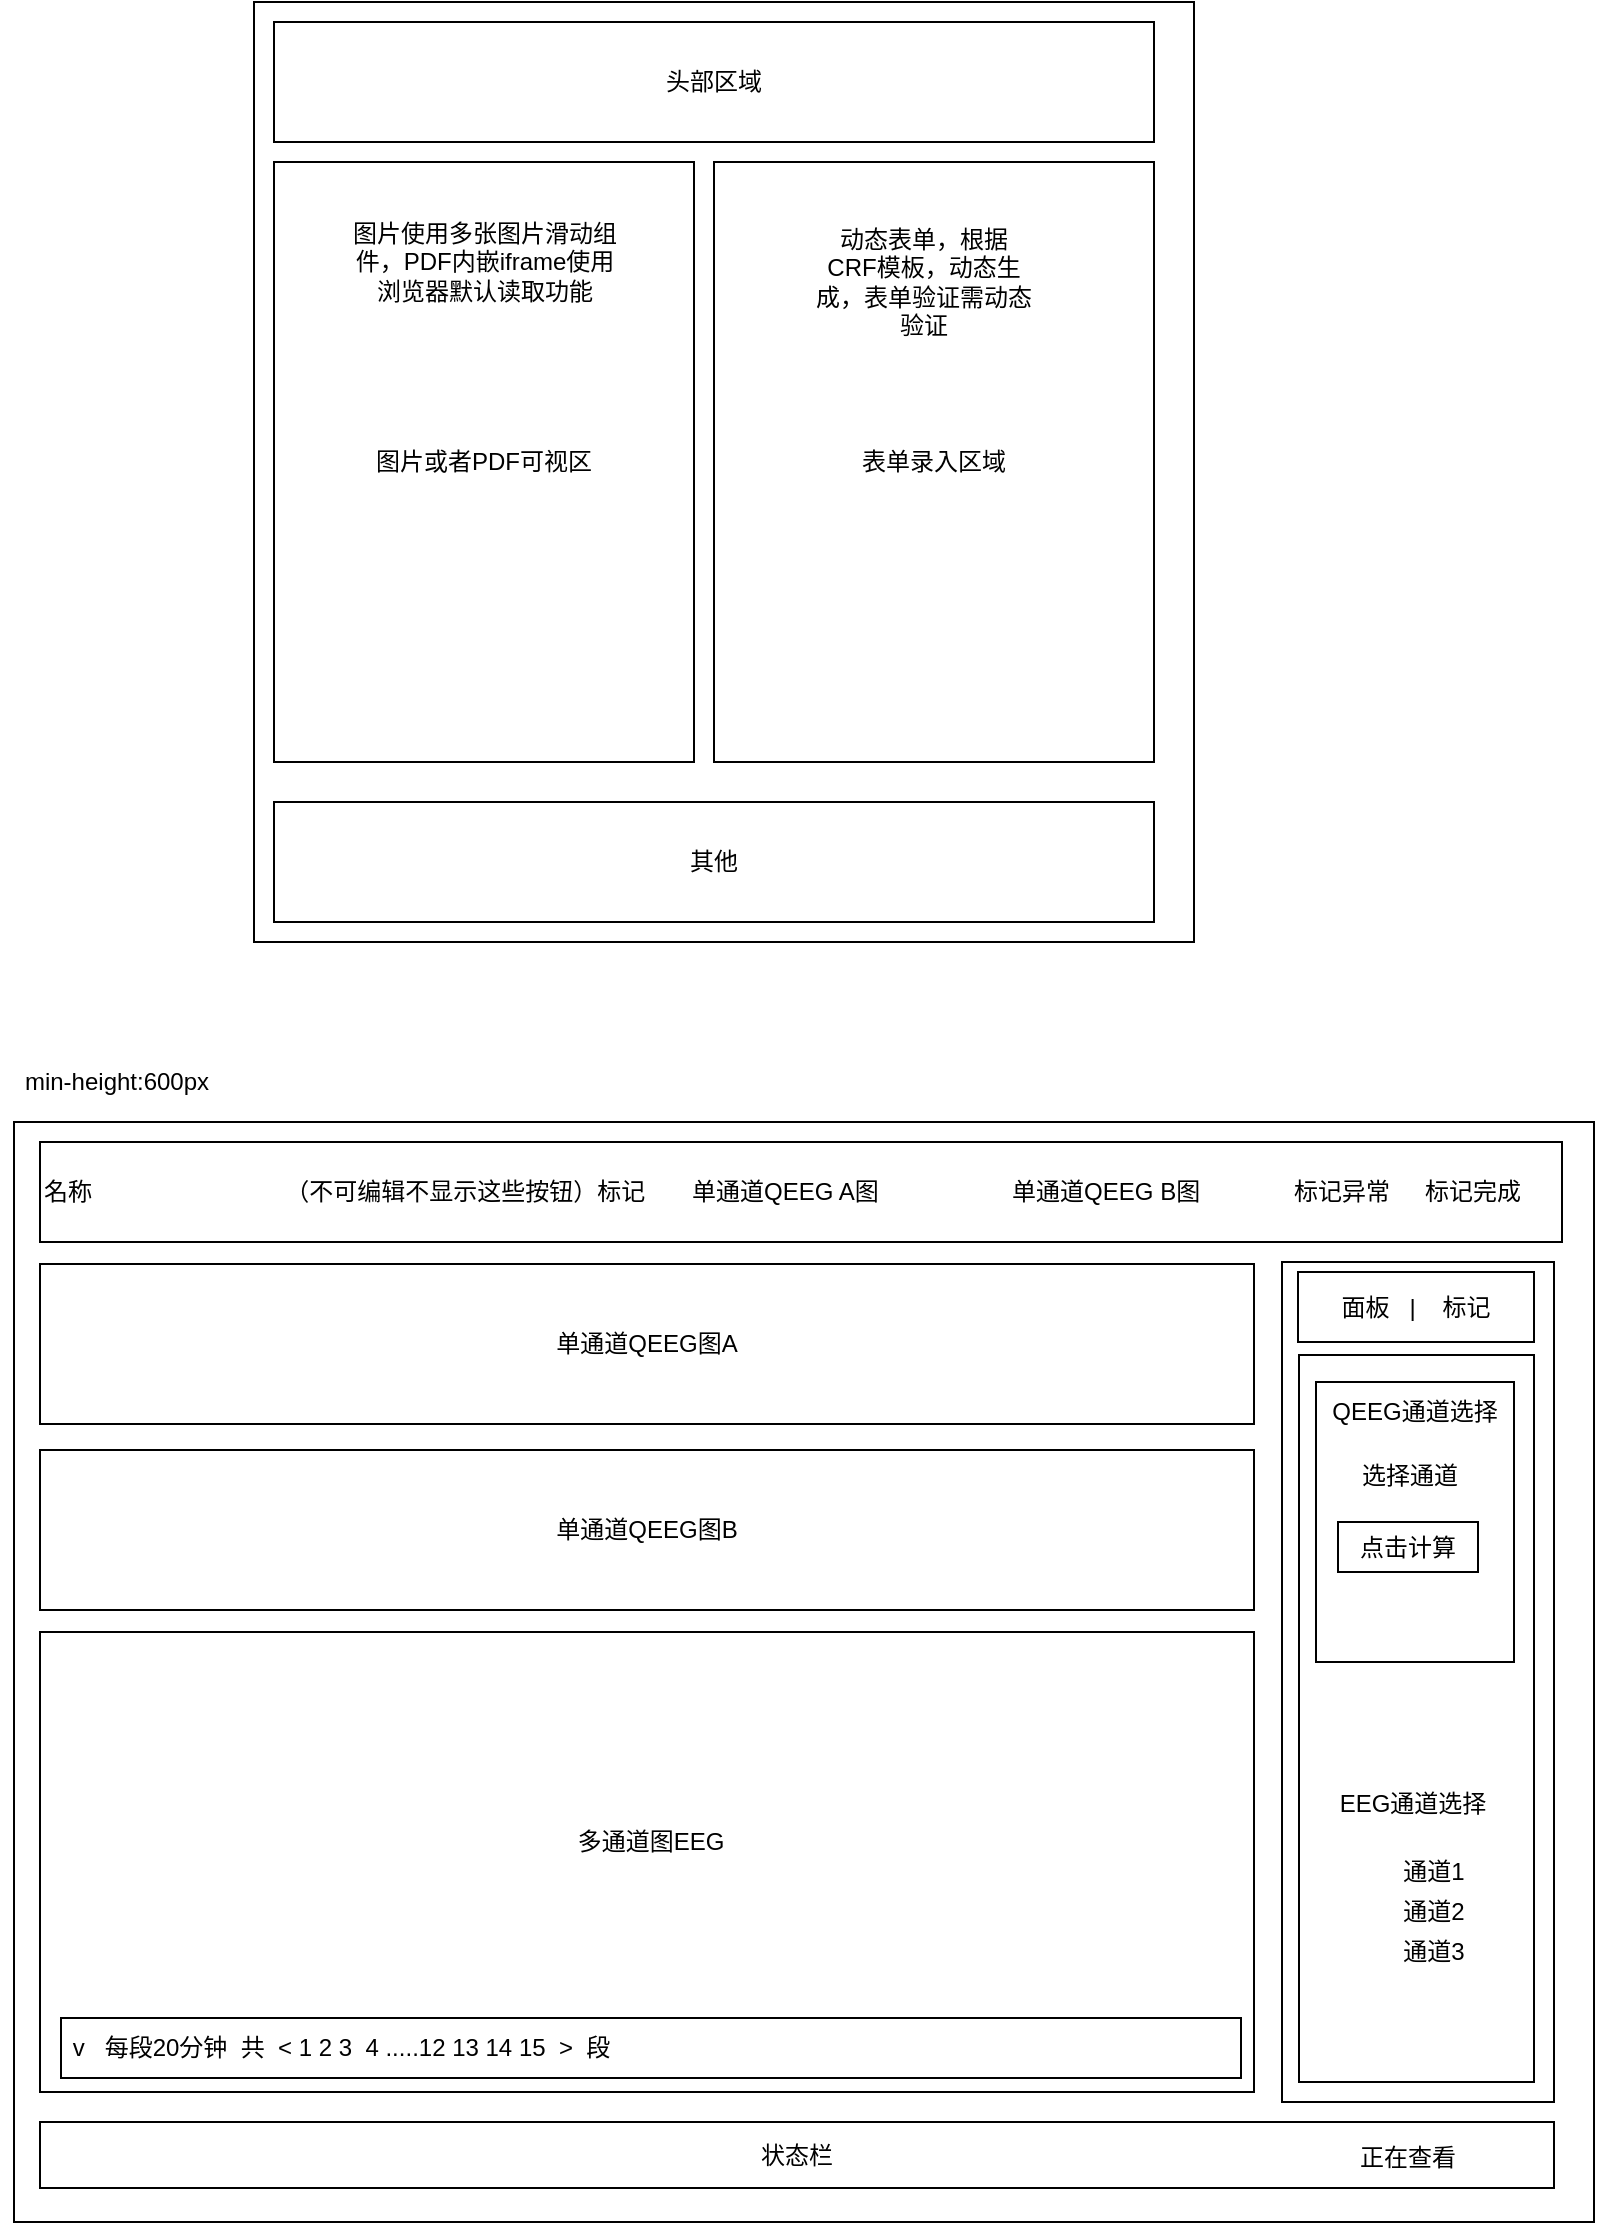 <mxfile version="16.2.2" type="github">
  <diagram id="HXQpI8AFAVGygzaY-uvE" name="Page-1">
    <mxGraphModel dx="1422" dy="762" grid="1" gridSize="10" guides="1" tooltips="1" connect="1" arrows="1" fold="1" page="1" pageScale="1" pageWidth="827" pageHeight="1169" math="0" shadow="0">
      <root>
        <mxCell id="0" />
        <mxCell id="1" parent="0" />
        <mxCell id="dEXukqFfbBN_6zC94aLe-1" value="" style="whiteSpace=wrap;html=1;aspect=fixed;" parent="1" vertex="1">
          <mxGeometry x="140" y="10" width="470" height="470" as="geometry" />
        </mxCell>
        <mxCell id="dEXukqFfbBN_6zC94aLe-2" value="图片或者PDF可视区" style="rounded=0;whiteSpace=wrap;html=1;" parent="1" vertex="1">
          <mxGeometry x="150" y="90" width="210" height="300" as="geometry" />
        </mxCell>
        <mxCell id="dEXukqFfbBN_6zC94aLe-3" value="表单录入区域" style="rounded=0;whiteSpace=wrap;html=1;" parent="1" vertex="1">
          <mxGeometry x="370" y="90" width="220" height="300" as="geometry" />
        </mxCell>
        <mxCell id="dEXukqFfbBN_6zC94aLe-4" value="头部区域" style="rounded=0;whiteSpace=wrap;html=1;" parent="1" vertex="1">
          <mxGeometry x="150" y="20" width="440" height="60" as="geometry" />
        </mxCell>
        <mxCell id="dEXukqFfbBN_6zC94aLe-5" value="其他" style="rounded=0;whiteSpace=wrap;html=1;" parent="1" vertex="1">
          <mxGeometry x="150" y="410" width="440" height="60" as="geometry" />
        </mxCell>
        <mxCell id="dEXukqFfbBN_6zC94aLe-6" value="图片使用多张图片滑动组件，PDF内嵌iframe使用浏览器默认读取功能" style="text;html=1;strokeColor=none;fillColor=none;align=center;verticalAlign=middle;whiteSpace=wrap;rounded=0;" parent="1" vertex="1">
          <mxGeometry x="184.5" y="110" width="141" height="60" as="geometry" />
        </mxCell>
        <mxCell id="dEXukqFfbBN_6zC94aLe-7" value="动态表单，根据CRF模板，动态生成，表单验证需动态验证" style="text;html=1;strokeColor=none;fillColor=none;align=center;verticalAlign=middle;whiteSpace=wrap;rounded=0;" parent="1" vertex="1">
          <mxGeometry x="420" y="120" width="110" height="60" as="geometry" />
        </mxCell>
        <mxCell id="dEXukqFfbBN_6zC94aLe-10" value="" style="rounded=0;whiteSpace=wrap;html=1;" parent="1" vertex="1">
          <mxGeometry x="20" y="570" width="790" height="550" as="geometry" />
        </mxCell>
        <mxCell id="dEXukqFfbBN_6zC94aLe-11" value="" style="rounded=0;whiteSpace=wrap;html=1;" parent="1" vertex="1">
          <mxGeometry x="33" y="825" width="607" height="230" as="geometry" />
        </mxCell>
        <mxCell id="dEXukqFfbBN_6zC94aLe-12" value="多通道图EEG" style="text;html=1;strokeColor=none;fillColor=none;align=center;verticalAlign=middle;whiteSpace=wrap;rounded=0;" parent="1" vertex="1">
          <mxGeometry x="250" y="920" width="177" height="20" as="geometry" />
        </mxCell>
        <mxCell id="dEXukqFfbBN_6zC94aLe-15" value="单通道QEEG图A" style="rounded=0;whiteSpace=wrap;html=1;" parent="1" vertex="1">
          <mxGeometry x="33" y="641" width="607" height="80" as="geometry" />
        </mxCell>
        <mxCell id="dEXukqFfbBN_6zC94aLe-21" value="名称&amp;nbsp; &amp;nbsp; &amp;nbsp; &amp;nbsp; &amp;nbsp; &amp;nbsp; &amp;nbsp; &amp;nbsp; &amp;nbsp; &amp;nbsp; &amp;nbsp; &amp;nbsp; &amp;nbsp; &amp;nbsp; &amp;nbsp;（不可编辑不显示这些按钮）标记&amp;nbsp; &amp;nbsp; &amp;nbsp; &amp;nbsp;单通道QEEG A图&amp;nbsp; &amp;nbsp; &amp;nbsp; &amp;nbsp; &amp;nbsp; &amp;nbsp; &amp;nbsp; &amp;nbsp; &amp;nbsp; &amp;nbsp; 单通道QEEG B图&amp;nbsp;" style="rounded=0;whiteSpace=wrap;html=1;align=left;" parent="1" vertex="1">
          <mxGeometry x="33" y="580" width="761" height="50" as="geometry" />
        </mxCell>
        <mxCell id="VoeNjybom4H6XY1b6rgb-1" value="状态栏" style="rounded=0;whiteSpace=wrap;html=1;" parent="1" vertex="1">
          <mxGeometry x="33" y="1070" width="757" height="33" as="geometry" />
        </mxCell>
        <mxCell id="VoeNjybom4H6XY1b6rgb-2" value="" style="rounded=0;whiteSpace=wrap;html=1;" parent="1" vertex="1">
          <mxGeometry x="654" y="640" width="136" height="420" as="geometry" />
        </mxCell>
        <mxCell id="VoeNjybom4H6XY1b6rgb-3" value="min-height:600px" style="text;html=1;strokeColor=none;fillColor=none;align=center;verticalAlign=middle;whiteSpace=wrap;rounded=0;" parent="1" vertex="1">
          <mxGeometry x="13" y="530" width="117" height="40" as="geometry" />
        </mxCell>
        <mxCell id="VoeNjybom4H6XY1b6rgb-5" value="面板&amp;nbsp; &amp;nbsp;|&amp;nbsp; &amp;nbsp; 标记" style="rounded=0;whiteSpace=wrap;html=1;" parent="1" vertex="1">
          <mxGeometry x="662" y="645" width="118" height="35" as="geometry" />
        </mxCell>
        <mxCell id="VoeNjybom4H6XY1b6rgb-6" value="" style="rounded=0;whiteSpace=wrap;html=1;" parent="1" vertex="1">
          <mxGeometry x="662.5" y="686.5" width="117.5" height="363.5" as="geometry" />
        </mxCell>
        <mxCell id="VoeNjybom4H6XY1b6rgb-13" value="单通道QEEG图B" style="rounded=0;whiteSpace=wrap;html=1;" parent="1" vertex="1">
          <mxGeometry x="33" y="734" width="607" height="80" as="geometry" />
        </mxCell>
        <mxCell id="XXj9VBkdvwOhZQNCGIxi-1" value="&amp;nbsp;v&amp;nbsp; &amp;nbsp;每段20分钟&amp;nbsp; 共&amp;nbsp; &amp;lt; 1 2 3&amp;nbsp; 4 .....12 13 14 15&amp;nbsp; &amp;gt;&amp;nbsp; 段" style="rounded=0;whiteSpace=wrap;html=1;align=left;" vertex="1" parent="1">
          <mxGeometry x="43.5" y="1018" width="590" height="30" as="geometry" />
        </mxCell>
        <mxCell id="XXj9VBkdvwOhZQNCGIxi-2" value="正在查看" style="text;html=1;strokeColor=none;fillColor=none;align=center;verticalAlign=middle;whiteSpace=wrap;rounded=0;" vertex="1" parent="1">
          <mxGeometry x="654" y="1078" width="126" height="20" as="geometry" />
        </mxCell>
        <mxCell id="XXj9VBkdvwOhZQNCGIxi-3" value="标记完成" style="text;html=1;strokeColor=none;fillColor=none;align=center;verticalAlign=middle;whiteSpace=wrap;rounded=0;" vertex="1" parent="1">
          <mxGeometry x="705" y="595" width="89" height="20" as="geometry" />
        </mxCell>
        <mxCell id="XXj9VBkdvwOhZQNCGIxi-5" value="标记异常" style="text;html=1;strokeColor=none;fillColor=none;align=center;verticalAlign=middle;whiteSpace=wrap;rounded=0;" vertex="1" parent="1">
          <mxGeometry x="654" y="595" width="60" height="20" as="geometry" />
        </mxCell>
        <mxCell id="XXj9VBkdvwOhZQNCGIxi-8" value="" style="rounded=0;whiteSpace=wrap;html=1;" vertex="1" parent="1">
          <mxGeometry x="671" y="700" width="99" height="140" as="geometry" />
        </mxCell>
        <mxCell id="XXj9VBkdvwOhZQNCGIxi-9" value="EEG通道选择" style="text;html=1;strokeColor=none;fillColor=none;align=center;verticalAlign=middle;whiteSpace=wrap;rounded=0;" vertex="1" parent="1">
          <mxGeometry x="672.5" y="903" width="92.5" height="15" as="geometry" />
        </mxCell>
        <mxCell id="XXj9VBkdvwOhZQNCGIxi-10" value="QEEG通道选择" style="text;html=1;strokeColor=none;fillColor=none;align=center;verticalAlign=middle;whiteSpace=wrap;rounded=0;" vertex="1" parent="1">
          <mxGeometry x="676" y="710" width="89" height="10" as="geometry" />
        </mxCell>
        <mxCell id="XXj9VBkdvwOhZQNCGIxi-12" value="选择通道" style="text;html=1;strokeColor=none;fillColor=none;align=center;verticalAlign=middle;whiteSpace=wrap;rounded=0;" vertex="1" parent="1">
          <mxGeometry x="676" y="734" width="84" height="26" as="geometry" />
        </mxCell>
        <mxCell id="XXj9VBkdvwOhZQNCGIxi-13" value="点击计算" style="rounded=0;whiteSpace=wrap;html=1;" vertex="1" parent="1">
          <mxGeometry x="682" y="770" width="70" height="25" as="geometry" />
        </mxCell>
        <mxCell id="XXj9VBkdvwOhZQNCGIxi-15" value="通道1" style="text;html=1;strokeColor=none;fillColor=none;align=center;verticalAlign=middle;whiteSpace=wrap;rounded=0;" vertex="1" parent="1">
          <mxGeometry x="700" y="930" width="60" height="30" as="geometry" />
        </mxCell>
        <mxCell id="XXj9VBkdvwOhZQNCGIxi-16" value="通道2" style="text;html=1;strokeColor=none;fillColor=none;align=center;verticalAlign=middle;whiteSpace=wrap;rounded=0;" vertex="1" parent="1">
          <mxGeometry x="700" y="950" width="60" height="30" as="geometry" />
        </mxCell>
        <mxCell id="XXj9VBkdvwOhZQNCGIxi-18" value="通道3" style="text;html=1;strokeColor=none;fillColor=none;align=center;verticalAlign=middle;whiteSpace=wrap;rounded=0;" vertex="1" parent="1">
          <mxGeometry x="700" y="970" width="60" height="30" as="geometry" />
        </mxCell>
      </root>
    </mxGraphModel>
  </diagram>
</mxfile>
